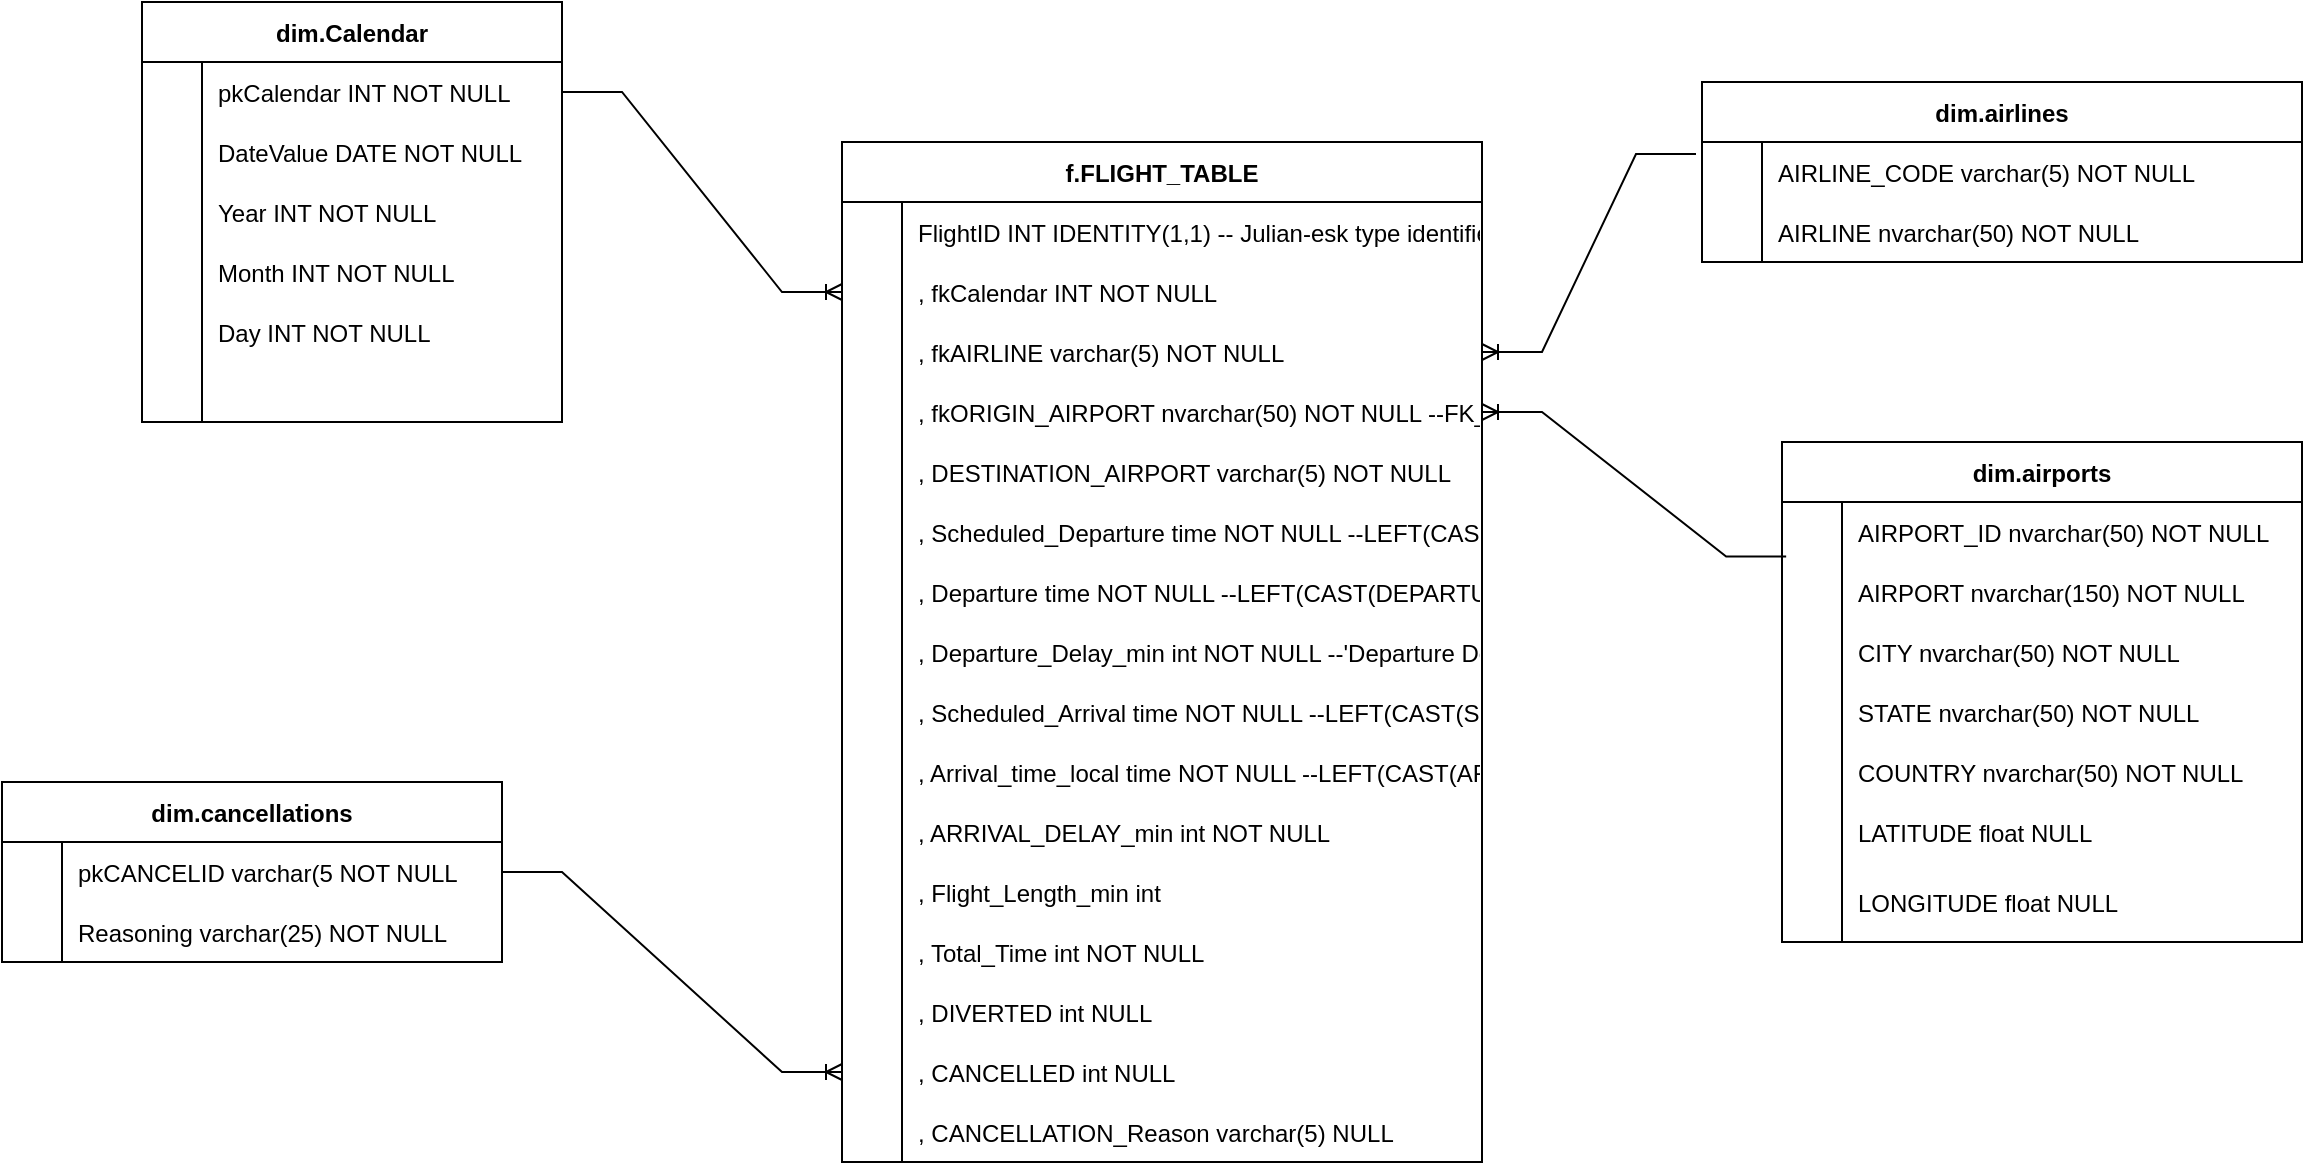<mxfile version="22.1.8" type="github">
  <diagram id="R2lEEEUBdFMjLlhIrx00" name="Page-1">
    <mxGraphModel dx="1172" dy="884" grid="1" gridSize="10" guides="1" tooltips="1" connect="1" arrows="1" fold="1" page="1" pageScale="1" pageWidth="850" pageHeight="1100" math="0" shadow="0" extFonts="Permanent Marker^https://fonts.googleapis.com/css?family=Permanent+Marker">
      <root>
        <mxCell id="0" />
        <mxCell id="1" parent="0" />
        <mxCell id="qi8b3_UF21uvbOLwdIqk-1" value="dim.airports" style="shape=table;startSize=30;container=1;collapsible=1;childLayout=tableLayout;fixedRows=1;rowLines=0;fontStyle=1;align=center;resizeLast=1;" parent="1" vertex="1">
          <mxGeometry x="1170" y="320" width="260" height="250" as="geometry" />
        </mxCell>
        <mxCell id="qi8b3_UF21uvbOLwdIqk-2" value="" style="shape=tableRow;horizontal=0;startSize=0;swimlaneHead=0;swimlaneBody=0;fillColor=none;collapsible=0;dropTarget=0;points=[[0,0.5],[1,0.5]];portConstraint=eastwest;strokeColor=inherit;top=0;left=0;right=0;bottom=0;" parent="qi8b3_UF21uvbOLwdIqk-1" vertex="1">
          <mxGeometry y="30" width="260" height="30" as="geometry" />
        </mxCell>
        <mxCell id="qi8b3_UF21uvbOLwdIqk-3" value="" style="shape=partialRectangle;overflow=hidden;connectable=0;fillColor=none;strokeColor=inherit;top=0;left=0;bottom=0;right=0;" parent="qi8b3_UF21uvbOLwdIqk-2" vertex="1">
          <mxGeometry width="30" height="30" as="geometry">
            <mxRectangle width="30" height="30" as="alternateBounds" />
          </mxGeometry>
        </mxCell>
        <mxCell id="qi8b3_UF21uvbOLwdIqk-4" value="AIRPORT_ID nvarchar(50) NOT NULL" style="shape=partialRectangle;overflow=hidden;connectable=0;fillColor=none;align=left;strokeColor=inherit;top=0;left=0;bottom=0;right=0;spacingLeft=6;" parent="qi8b3_UF21uvbOLwdIqk-2" vertex="1">
          <mxGeometry x="30" width="230" height="30" as="geometry">
            <mxRectangle width="230" height="30" as="alternateBounds" />
          </mxGeometry>
        </mxCell>
        <mxCell id="qi8b3_UF21uvbOLwdIqk-5" value="" style="shape=tableRow;horizontal=0;startSize=0;swimlaneHead=0;swimlaneBody=0;fillColor=none;collapsible=0;dropTarget=0;points=[[0,0.5],[1,0.5]];portConstraint=eastwest;strokeColor=inherit;top=0;left=0;right=0;bottom=0;" parent="qi8b3_UF21uvbOLwdIqk-1" vertex="1">
          <mxGeometry y="60" width="260" height="30" as="geometry" />
        </mxCell>
        <mxCell id="qi8b3_UF21uvbOLwdIqk-6" value="" style="shape=partialRectangle;overflow=hidden;connectable=0;fillColor=none;strokeColor=inherit;top=0;left=0;bottom=0;right=0;" parent="qi8b3_UF21uvbOLwdIqk-5" vertex="1">
          <mxGeometry width="30" height="30" as="geometry">
            <mxRectangle width="30" height="30" as="alternateBounds" />
          </mxGeometry>
        </mxCell>
        <mxCell id="qi8b3_UF21uvbOLwdIqk-7" value="AIRPORT nvarchar(150) NOT NULL" style="shape=partialRectangle;overflow=hidden;connectable=0;fillColor=none;align=left;strokeColor=inherit;top=0;left=0;bottom=0;right=0;spacingLeft=6;" parent="qi8b3_UF21uvbOLwdIqk-5" vertex="1">
          <mxGeometry x="30" width="230" height="30" as="geometry">
            <mxRectangle width="230" height="30" as="alternateBounds" />
          </mxGeometry>
        </mxCell>
        <mxCell id="qi8b3_UF21uvbOLwdIqk-8" value="" style="shape=tableRow;horizontal=0;startSize=0;swimlaneHead=0;swimlaneBody=0;fillColor=none;collapsible=0;dropTarget=0;points=[[0,0.5],[1,0.5]];portConstraint=eastwest;strokeColor=inherit;top=0;left=0;right=0;bottom=0;" parent="qi8b3_UF21uvbOLwdIqk-1" vertex="1">
          <mxGeometry y="90" width="260" height="30" as="geometry" />
        </mxCell>
        <mxCell id="qi8b3_UF21uvbOLwdIqk-9" value="" style="shape=partialRectangle;overflow=hidden;connectable=0;fillColor=none;strokeColor=inherit;top=0;left=0;bottom=0;right=0;" parent="qi8b3_UF21uvbOLwdIqk-8" vertex="1">
          <mxGeometry width="30" height="30" as="geometry">
            <mxRectangle width="30" height="30" as="alternateBounds" />
          </mxGeometry>
        </mxCell>
        <mxCell id="qi8b3_UF21uvbOLwdIqk-10" value="CITY nvarchar(50) NOT NULL" style="shape=partialRectangle;overflow=hidden;connectable=0;fillColor=none;align=left;strokeColor=inherit;top=0;left=0;bottom=0;right=0;spacingLeft=6;" parent="qi8b3_UF21uvbOLwdIqk-8" vertex="1">
          <mxGeometry x="30" width="230" height="30" as="geometry">
            <mxRectangle width="230" height="30" as="alternateBounds" />
          </mxGeometry>
        </mxCell>
        <mxCell id="qi8b3_UF21uvbOLwdIqk-11" value="" style="shape=tableRow;horizontal=0;startSize=0;swimlaneHead=0;swimlaneBody=0;fillColor=none;collapsible=0;dropTarget=0;points=[[0,0.5],[1,0.5]];portConstraint=eastwest;strokeColor=inherit;top=0;left=0;right=0;bottom=0;" parent="qi8b3_UF21uvbOLwdIqk-1" vertex="1">
          <mxGeometry y="120" width="260" height="30" as="geometry" />
        </mxCell>
        <mxCell id="qi8b3_UF21uvbOLwdIqk-12" value="" style="shape=partialRectangle;overflow=hidden;connectable=0;fillColor=none;strokeColor=inherit;top=0;left=0;bottom=0;right=0;" parent="qi8b3_UF21uvbOLwdIqk-11" vertex="1">
          <mxGeometry width="30" height="30" as="geometry">
            <mxRectangle width="30" height="30" as="alternateBounds" />
          </mxGeometry>
        </mxCell>
        <mxCell id="qi8b3_UF21uvbOLwdIqk-13" value="STATE nvarchar(50) NOT NULL" style="shape=partialRectangle;overflow=hidden;connectable=0;fillColor=none;align=left;strokeColor=inherit;top=0;left=0;bottom=0;right=0;spacingLeft=6;" parent="qi8b3_UF21uvbOLwdIqk-11" vertex="1">
          <mxGeometry x="30" width="230" height="30" as="geometry">
            <mxRectangle width="230" height="30" as="alternateBounds" />
          </mxGeometry>
        </mxCell>
        <mxCell id="qi8b3_UF21uvbOLwdIqk-14" value="" style="shape=tableRow;horizontal=0;startSize=0;swimlaneHead=0;swimlaneBody=0;fillColor=none;collapsible=0;dropTarget=0;points=[[0,0.5],[1,0.5]];portConstraint=eastwest;strokeColor=inherit;top=0;left=0;right=0;bottom=0;" parent="qi8b3_UF21uvbOLwdIqk-1" vertex="1">
          <mxGeometry y="150" width="260" height="30" as="geometry" />
        </mxCell>
        <mxCell id="qi8b3_UF21uvbOLwdIqk-15" value="" style="shape=partialRectangle;overflow=hidden;connectable=0;fillColor=none;strokeColor=inherit;top=0;left=0;bottom=0;right=0;" parent="qi8b3_UF21uvbOLwdIqk-14" vertex="1">
          <mxGeometry width="30" height="30" as="geometry">
            <mxRectangle width="30" height="30" as="alternateBounds" />
          </mxGeometry>
        </mxCell>
        <mxCell id="qi8b3_UF21uvbOLwdIqk-16" value="COUNTRY nvarchar(50) NOT NULL" style="shape=partialRectangle;overflow=hidden;connectable=0;fillColor=none;align=left;strokeColor=inherit;top=0;left=0;bottom=0;right=0;spacingLeft=6;" parent="qi8b3_UF21uvbOLwdIqk-14" vertex="1">
          <mxGeometry x="30" width="230" height="30" as="geometry">
            <mxRectangle width="230" height="30" as="alternateBounds" />
          </mxGeometry>
        </mxCell>
        <mxCell id="qi8b3_UF21uvbOLwdIqk-17" value="" style="shape=tableRow;horizontal=0;startSize=0;swimlaneHead=0;swimlaneBody=0;fillColor=none;collapsible=0;dropTarget=0;points=[[0,0.5],[1,0.5]];portConstraint=eastwest;strokeColor=inherit;top=0;left=0;right=0;bottom=0;" parent="qi8b3_UF21uvbOLwdIqk-1" vertex="1">
          <mxGeometry y="180" width="260" height="30" as="geometry" />
        </mxCell>
        <mxCell id="qi8b3_UF21uvbOLwdIqk-18" value="" style="shape=partialRectangle;overflow=hidden;connectable=0;fillColor=none;strokeColor=inherit;top=0;left=0;bottom=0;right=0;" parent="qi8b3_UF21uvbOLwdIqk-17" vertex="1">
          <mxGeometry width="30" height="30" as="geometry">
            <mxRectangle width="30" height="30" as="alternateBounds" />
          </mxGeometry>
        </mxCell>
        <mxCell id="qi8b3_UF21uvbOLwdIqk-19" value="LATITUDE float NULL" style="shape=partialRectangle;overflow=hidden;connectable=0;fillColor=none;align=left;strokeColor=inherit;top=0;left=0;bottom=0;right=0;spacingLeft=6;" parent="qi8b3_UF21uvbOLwdIqk-17" vertex="1">
          <mxGeometry x="30" width="230" height="30" as="geometry">
            <mxRectangle width="230" height="30" as="alternateBounds" />
          </mxGeometry>
        </mxCell>
        <mxCell id="qi8b3_UF21uvbOLwdIqk-20" value="" style="shape=tableRow;horizontal=0;startSize=0;swimlaneHead=0;swimlaneBody=0;fillColor=none;collapsible=0;dropTarget=0;points=[[0,0.5],[1,0.5]];portConstraint=eastwest;strokeColor=inherit;top=0;left=0;right=0;bottom=0;" parent="qi8b3_UF21uvbOLwdIqk-1" vertex="1">
          <mxGeometry y="210" width="260" height="40" as="geometry" />
        </mxCell>
        <mxCell id="qi8b3_UF21uvbOLwdIqk-21" value="" style="shape=partialRectangle;overflow=hidden;connectable=0;fillColor=none;strokeColor=inherit;top=0;left=0;bottom=0;right=0;" parent="qi8b3_UF21uvbOLwdIqk-20" vertex="1">
          <mxGeometry width="30" height="40" as="geometry">
            <mxRectangle width="30" height="40" as="alternateBounds" />
          </mxGeometry>
        </mxCell>
        <mxCell id="qi8b3_UF21uvbOLwdIqk-22" value="LONGITUDE float NULL" style="shape=partialRectangle;overflow=hidden;connectable=0;fillColor=none;align=left;strokeColor=inherit;top=0;left=0;bottom=0;right=0;spacingLeft=6;" parent="qi8b3_UF21uvbOLwdIqk-20" vertex="1">
          <mxGeometry x="30" width="230" height="40" as="geometry">
            <mxRectangle width="230" height="40" as="alternateBounds" />
          </mxGeometry>
        </mxCell>
        <mxCell id="qi8b3_UF21uvbOLwdIqk-23" value="dim.airlines" style="shape=table;startSize=30;container=1;collapsible=1;childLayout=tableLayout;fixedRows=1;rowLines=0;fontStyle=1;align=center;resizeLast=1;" parent="1" vertex="1">
          <mxGeometry x="1130" y="140" width="300" height="90" as="geometry">
            <mxRectangle x="340" y="50" width="110" height="30" as="alternateBounds" />
          </mxGeometry>
        </mxCell>
        <mxCell id="qi8b3_UF21uvbOLwdIqk-24" value="" style="shape=tableRow;horizontal=0;startSize=0;swimlaneHead=0;swimlaneBody=0;fillColor=none;collapsible=0;dropTarget=0;points=[[0,0.5],[1,0.5]];portConstraint=eastwest;strokeColor=inherit;top=0;left=0;right=0;bottom=0;" parent="qi8b3_UF21uvbOLwdIqk-23" vertex="1">
          <mxGeometry y="30" width="300" height="30" as="geometry" />
        </mxCell>
        <mxCell id="qi8b3_UF21uvbOLwdIqk-25" value="" style="shape=partialRectangle;overflow=hidden;connectable=0;fillColor=none;strokeColor=inherit;top=0;left=0;bottom=0;right=0;" parent="qi8b3_UF21uvbOLwdIqk-24" vertex="1">
          <mxGeometry width="30" height="30" as="geometry">
            <mxRectangle width="30" height="30" as="alternateBounds" />
          </mxGeometry>
        </mxCell>
        <mxCell id="qi8b3_UF21uvbOLwdIqk-26" value="AIRLINE_CODE varchar(5) NOT NULL" style="shape=partialRectangle;overflow=hidden;connectable=0;fillColor=none;align=left;strokeColor=inherit;top=0;left=0;bottom=0;right=0;spacingLeft=6;" parent="qi8b3_UF21uvbOLwdIqk-24" vertex="1">
          <mxGeometry x="30" width="270" height="30" as="geometry">
            <mxRectangle width="270" height="30" as="alternateBounds" />
          </mxGeometry>
        </mxCell>
        <mxCell id="qi8b3_UF21uvbOLwdIqk-27" value="" style="shape=tableRow;horizontal=0;startSize=0;swimlaneHead=0;swimlaneBody=0;fillColor=none;collapsible=0;dropTarget=0;points=[[0,0.5],[1,0.5]];portConstraint=eastwest;strokeColor=inherit;top=0;left=0;right=0;bottom=0;" parent="qi8b3_UF21uvbOLwdIqk-23" vertex="1">
          <mxGeometry y="60" width="300" height="30" as="geometry" />
        </mxCell>
        <mxCell id="qi8b3_UF21uvbOLwdIqk-28" value="" style="shape=partialRectangle;overflow=hidden;connectable=0;fillColor=none;strokeColor=inherit;top=0;left=0;bottom=0;right=0;" parent="qi8b3_UF21uvbOLwdIqk-27" vertex="1">
          <mxGeometry width="30" height="30" as="geometry">
            <mxRectangle width="30" height="30" as="alternateBounds" />
          </mxGeometry>
        </mxCell>
        <mxCell id="qi8b3_UF21uvbOLwdIqk-29" value="AIRLINE nvarchar(50) NOT NULL" style="shape=partialRectangle;overflow=hidden;connectable=0;fillColor=none;align=left;strokeColor=inherit;top=0;left=0;bottom=0;right=0;spacingLeft=6;" parent="qi8b3_UF21uvbOLwdIqk-27" vertex="1">
          <mxGeometry x="30" width="270" height="30" as="geometry">
            <mxRectangle width="270" height="30" as="alternateBounds" />
          </mxGeometry>
        </mxCell>
        <mxCell id="qi8b3_UF21uvbOLwdIqk-55" value="dim.Calendar" style="shape=table;startSize=30;container=1;collapsible=1;childLayout=tableLayout;fixedRows=1;rowLines=0;fontStyle=1;align=center;resizeLast=1;" parent="1" vertex="1">
          <mxGeometry x="350" y="100" width="210" height="210" as="geometry" />
        </mxCell>
        <mxCell id="qi8b3_UF21uvbOLwdIqk-56" value="" style="shape=tableRow;horizontal=0;startSize=0;swimlaneHead=0;swimlaneBody=0;fillColor=none;collapsible=0;dropTarget=0;points=[[0,0.5],[1,0.5]];portConstraint=eastwest;strokeColor=inherit;top=0;left=0;right=0;bottom=0;" parent="qi8b3_UF21uvbOLwdIqk-55" vertex="1">
          <mxGeometry y="30" width="210" height="30" as="geometry" />
        </mxCell>
        <mxCell id="qi8b3_UF21uvbOLwdIqk-57" value="" style="shape=partialRectangle;overflow=hidden;connectable=0;fillColor=none;strokeColor=inherit;top=0;left=0;bottom=0;right=0;" parent="qi8b3_UF21uvbOLwdIqk-56" vertex="1">
          <mxGeometry width="30" height="30" as="geometry">
            <mxRectangle width="30" height="30" as="alternateBounds" />
          </mxGeometry>
        </mxCell>
        <mxCell id="qi8b3_UF21uvbOLwdIqk-58" value="pkCalendar INT NOT NULL" style="shape=partialRectangle;overflow=hidden;connectable=0;fillColor=none;align=left;strokeColor=inherit;top=0;left=0;bottom=0;right=0;spacingLeft=6;" parent="qi8b3_UF21uvbOLwdIqk-56" vertex="1">
          <mxGeometry x="30" width="180" height="30" as="geometry">
            <mxRectangle width="180" height="30" as="alternateBounds" />
          </mxGeometry>
        </mxCell>
        <mxCell id="qi8b3_UF21uvbOLwdIqk-59" value="" style="shape=tableRow;horizontal=0;startSize=0;swimlaneHead=0;swimlaneBody=0;fillColor=none;collapsible=0;dropTarget=0;points=[[0,0.5],[1,0.5]];portConstraint=eastwest;strokeColor=inherit;top=0;left=0;right=0;bottom=0;" parent="qi8b3_UF21uvbOLwdIqk-55" vertex="1">
          <mxGeometry y="60" width="210" height="30" as="geometry" />
        </mxCell>
        <mxCell id="qi8b3_UF21uvbOLwdIqk-60" value="" style="shape=partialRectangle;overflow=hidden;connectable=0;fillColor=none;strokeColor=inherit;top=0;left=0;bottom=0;right=0;" parent="qi8b3_UF21uvbOLwdIqk-59" vertex="1">
          <mxGeometry width="30" height="30" as="geometry">
            <mxRectangle width="30" height="30" as="alternateBounds" />
          </mxGeometry>
        </mxCell>
        <mxCell id="qi8b3_UF21uvbOLwdIqk-61" value="DateValue DATE NOT NULL" style="shape=partialRectangle;overflow=hidden;connectable=0;fillColor=none;align=left;strokeColor=inherit;top=0;left=0;bottom=0;right=0;spacingLeft=6;" parent="qi8b3_UF21uvbOLwdIqk-59" vertex="1">
          <mxGeometry x="30" width="180" height="30" as="geometry">
            <mxRectangle width="180" height="30" as="alternateBounds" />
          </mxGeometry>
        </mxCell>
        <mxCell id="qi8b3_UF21uvbOLwdIqk-62" value="" style="shape=tableRow;horizontal=0;startSize=0;swimlaneHead=0;swimlaneBody=0;fillColor=none;collapsible=0;dropTarget=0;points=[[0,0.5],[1,0.5]];portConstraint=eastwest;strokeColor=inherit;top=0;left=0;right=0;bottom=0;" parent="qi8b3_UF21uvbOLwdIqk-55" vertex="1">
          <mxGeometry y="90" width="210" height="30" as="geometry" />
        </mxCell>
        <mxCell id="qi8b3_UF21uvbOLwdIqk-63" value="" style="shape=partialRectangle;overflow=hidden;connectable=0;fillColor=none;strokeColor=inherit;top=0;left=0;bottom=0;right=0;" parent="qi8b3_UF21uvbOLwdIqk-62" vertex="1">
          <mxGeometry width="30" height="30" as="geometry">
            <mxRectangle width="30" height="30" as="alternateBounds" />
          </mxGeometry>
        </mxCell>
        <mxCell id="qi8b3_UF21uvbOLwdIqk-64" value="Year INT NOT NULL" style="shape=partialRectangle;overflow=hidden;connectable=0;fillColor=none;align=left;strokeColor=inherit;top=0;left=0;bottom=0;right=0;spacingLeft=6;" parent="qi8b3_UF21uvbOLwdIqk-62" vertex="1">
          <mxGeometry x="30" width="180" height="30" as="geometry">
            <mxRectangle width="180" height="30" as="alternateBounds" />
          </mxGeometry>
        </mxCell>
        <mxCell id="qi8b3_UF21uvbOLwdIqk-65" value="" style="shape=tableRow;horizontal=0;startSize=0;swimlaneHead=0;swimlaneBody=0;fillColor=none;collapsible=0;dropTarget=0;points=[[0,0.5],[1,0.5]];portConstraint=eastwest;strokeColor=inherit;top=0;left=0;right=0;bottom=0;" parent="qi8b3_UF21uvbOLwdIqk-55" vertex="1">
          <mxGeometry y="120" width="210" height="30" as="geometry" />
        </mxCell>
        <mxCell id="qi8b3_UF21uvbOLwdIqk-66" value="" style="shape=partialRectangle;overflow=hidden;connectable=0;fillColor=none;strokeColor=inherit;top=0;left=0;bottom=0;right=0;" parent="qi8b3_UF21uvbOLwdIqk-65" vertex="1">
          <mxGeometry width="30" height="30" as="geometry">
            <mxRectangle width="30" height="30" as="alternateBounds" />
          </mxGeometry>
        </mxCell>
        <mxCell id="qi8b3_UF21uvbOLwdIqk-67" value="Month INT NOT NULL" style="shape=partialRectangle;overflow=hidden;connectable=0;fillColor=none;align=left;strokeColor=inherit;top=0;left=0;bottom=0;right=0;spacingLeft=6;" parent="qi8b3_UF21uvbOLwdIqk-65" vertex="1">
          <mxGeometry x="30" width="180" height="30" as="geometry">
            <mxRectangle width="180" height="30" as="alternateBounds" />
          </mxGeometry>
        </mxCell>
        <mxCell id="qi8b3_UF21uvbOLwdIqk-68" value="" style="shape=tableRow;horizontal=0;startSize=0;swimlaneHead=0;swimlaneBody=0;fillColor=none;collapsible=0;dropTarget=0;points=[[0,0.5],[1,0.5]];portConstraint=eastwest;strokeColor=inherit;top=0;left=0;right=0;bottom=0;" parent="qi8b3_UF21uvbOLwdIqk-55" vertex="1">
          <mxGeometry y="150" width="210" height="30" as="geometry" />
        </mxCell>
        <mxCell id="qi8b3_UF21uvbOLwdIqk-69" value="" style="shape=partialRectangle;overflow=hidden;connectable=0;fillColor=none;strokeColor=inherit;top=0;left=0;bottom=0;right=0;" parent="qi8b3_UF21uvbOLwdIqk-68" vertex="1">
          <mxGeometry width="30" height="30" as="geometry">
            <mxRectangle width="30" height="30" as="alternateBounds" />
          </mxGeometry>
        </mxCell>
        <mxCell id="qi8b3_UF21uvbOLwdIqk-70" value="Day INT NOT NULL" style="shape=partialRectangle;overflow=hidden;connectable=0;fillColor=none;align=left;strokeColor=inherit;top=0;left=0;bottom=0;right=0;spacingLeft=6;" parent="qi8b3_UF21uvbOLwdIqk-68" vertex="1">
          <mxGeometry x="30" width="180" height="30" as="geometry">
            <mxRectangle width="180" height="30" as="alternateBounds" />
          </mxGeometry>
        </mxCell>
        <mxCell id="qi8b3_UF21uvbOLwdIqk-71" value="" style="shape=tableRow;horizontal=0;startSize=0;swimlaneHead=0;swimlaneBody=0;fillColor=none;collapsible=0;dropTarget=0;points=[[0,0.5],[1,0.5]];portConstraint=eastwest;strokeColor=inherit;top=0;left=0;right=0;bottom=0;" parent="qi8b3_UF21uvbOLwdIqk-55" vertex="1">
          <mxGeometry y="180" width="210" height="30" as="geometry" />
        </mxCell>
        <mxCell id="qi8b3_UF21uvbOLwdIqk-72" value="" style="shape=partialRectangle;overflow=hidden;connectable=0;fillColor=none;strokeColor=inherit;top=0;left=0;bottom=0;right=0;" parent="qi8b3_UF21uvbOLwdIqk-71" vertex="1">
          <mxGeometry width="30" height="30" as="geometry">
            <mxRectangle width="30" height="30" as="alternateBounds" />
          </mxGeometry>
        </mxCell>
        <mxCell id="qi8b3_UF21uvbOLwdIqk-73" value="" style="shape=partialRectangle;overflow=hidden;connectable=0;fillColor=none;align=left;strokeColor=inherit;top=0;left=0;bottom=0;right=0;spacingLeft=6;" parent="qi8b3_UF21uvbOLwdIqk-71" vertex="1">
          <mxGeometry x="30" width="180" height="30" as="geometry">
            <mxRectangle width="180" height="30" as="alternateBounds" />
          </mxGeometry>
        </mxCell>
        <mxCell id="qi8b3_UF21uvbOLwdIqk-74" value="f.FLIGHT_TABLE" style="shape=table;startSize=30;container=1;collapsible=1;childLayout=tableLayout;fixedRows=1;rowLines=0;fontStyle=1;align=center;resizeLast=1;" parent="1" vertex="1">
          <mxGeometry x="700" y="170" width="320" height="510" as="geometry" />
        </mxCell>
        <mxCell id="qi8b3_UF21uvbOLwdIqk-75" value="" style="shape=tableRow;horizontal=0;startSize=0;swimlaneHead=0;swimlaneBody=0;fillColor=none;collapsible=0;dropTarget=0;points=[[0,0.5],[1,0.5]];portConstraint=eastwest;strokeColor=inherit;top=0;left=0;right=0;bottom=0;" parent="qi8b3_UF21uvbOLwdIqk-74" vertex="1">
          <mxGeometry y="30" width="320" height="30" as="geometry" />
        </mxCell>
        <mxCell id="qi8b3_UF21uvbOLwdIqk-76" value="" style="shape=partialRectangle;overflow=hidden;connectable=0;fillColor=none;strokeColor=inherit;top=0;left=0;bottom=0;right=0;" parent="qi8b3_UF21uvbOLwdIqk-75" vertex="1">
          <mxGeometry width="30" height="30" as="geometry">
            <mxRectangle width="30" height="30" as="alternateBounds" />
          </mxGeometry>
        </mxCell>
        <mxCell id="qi8b3_UF21uvbOLwdIqk-77" value="FlightID INT IDENTITY(1,1) -- Julian-esk type identifier" style="shape=partialRectangle;overflow=hidden;connectable=0;fillColor=none;align=left;strokeColor=inherit;top=0;left=0;bottom=0;right=0;spacingLeft=6;" parent="qi8b3_UF21uvbOLwdIqk-75" vertex="1">
          <mxGeometry x="30" width="290" height="30" as="geometry">
            <mxRectangle width="290" height="30" as="alternateBounds" />
          </mxGeometry>
        </mxCell>
        <mxCell id="qi8b3_UF21uvbOLwdIqk-78" value="" style="shape=tableRow;horizontal=0;startSize=0;swimlaneHead=0;swimlaneBody=0;fillColor=none;collapsible=0;dropTarget=0;points=[[0,0.5],[1,0.5]];portConstraint=eastwest;strokeColor=inherit;top=0;left=0;right=0;bottom=0;" parent="qi8b3_UF21uvbOLwdIqk-74" vertex="1">
          <mxGeometry y="60" width="320" height="30" as="geometry" />
        </mxCell>
        <mxCell id="qi8b3_UF21uvbOLwdIqk-79" value="" style="shape=partialRectangle;overflow=hidden;connectable=0;fillColor=none;strokeColor=inherit;top=0;left=0;bottom=0;right=0;" parent="qi8b3_UF21uvbOLwdIqk-78" vertex="1">
          <mxGeometry width="30" height="30" as="geometry">
            <mxRectangle width="30" height="30" as="alternateBounds" />
          </mxGeometry>
        </mxCell>
        <mxCell id="qi8b3_UF21uvbOLwdIqk-80" value=", fkCalendar INT NOT NULL" style="shape=partialRectangle;overflow=hidden;connectable=0;fillColor=none;align=left;strokeColor=inherit;top=0;left=0;bottom=0;right=0;spacingLeft=6;" parent="qi8b3_UF21uvbOLwdIqk-78" vertex="1">
          <mxGeometry x="30" width="290" height="30" as="geometry">
            <mxRectangle width="290" height="30" as="alternateBounds" />
          </mxGeometry>
        </mxCell>
        <mxCell id="qi8b3_UF21uvbOLwdIqk-81" value="" style="shape=tableRow;horizontal=0;startSize=0;swimlaneHead=0;swimlaneBody=0;fillColor=none;collapsible=0;dropTarget=0;points=[[0,0.5],[1,0.5]];portConstraint=eastwest;strokeColor=inherit;top=0;left=0;right=0;bottom=0;" parent="qi8b3_UF21uvbOLwdIqk-74" vertex="1">
          <mxGeometry y="90" width="320" height="30" as="geometry" />
        </mxCell>
        <mxCell id="qi8b3_UF21uvbOLwdIqk-82" value="" style="shape=partialRectangle;overflow=hidden;connectable=0;fillColor=none;strokeColor=inherit;top=0;left=0;bottom=0;right=0;" parent="qi8b3_UF21uvbOLwdIqk-81" vertex="1">
          <mxGeometry width="30" height="30" as="geometry">
            <mxRectangle width="30" height="30" as="alternateBounds" />
          </mxGeometry>
        </mxCell>
        <mxCell id="qi8b3_UF21uvbOLwdIqk-83" value=", fkAIRLINE varchar(5) NOT NULL" style="shape=partialRectangle;overflow=hidden;connectable=0;fillColor=none;align=left;strokeColor=inherit;top=0;left=0;bottom=0;right=0;spacingLeft=6;" parent="qi8b3_UF21uvbOLwdIqk-81" vertex="1">
          <mxGeometry x="30" width="290" height="30" as="geometry">
            <mxRectangle width="290" height="30" as="alternateBounds" />
          </mxGeometry>
        </mxCell>
        <mxCell id="qi8b3_UF21uvbOLwdIqk-84" value="" style="shape=tableRow;horizontal=0;startSize=0;swimlaneHead=0;swimlaneBody=0;fillColor=none;collapsible=0;dropTarget=0;points=[[0,0.5],[1,0.5]];portConstraint=eastwest;strokeColor=inherit;top=0;left=0;right=0;bottom=0;" parent="qi8b3_UF21uvbOLwdIqk-74" vertex="1">
          <mxGeometry y="120" width="320" height="30" as="geometry" />
        </mxCell>
        <mxCell id="qi8b3_UF21uvbOLwdIqk-85" value="" style="shape=partialRectangle;overflow=hidden;connectable=0;fillColor=none;strokeColor=inherit;top=0;left=0;bottom=0;right=0;" parent="qi8b3_UF21uvbOLwdIqk-84" vertex="1">
          <mxGeometry width="30" height="30" as="geometry">
            <mxRectangle width="30" height="30" as="alternateBounds" />
          </mxGeometry>
        </mxCell>
        <mxCell id="qi8b3_UF21uvbOLwdIqk-86" value=", fkORIGIN_AIRPORT nvarchar(50) NOT NULL --FK_AirportCode?" style="shape=partialRectangle;overflow=hidden;connectable=0;fillColor=none;align=left;strokeColor=inherit;top=0;left=0;bottom=0;right=0;spacingLeft=6;" parent="qi8b3_UF21uvbOLwdIqk-84" vertex="1">
          <mxGeometry x="30" width="290" height="30" as="geometry">
            <mxRectangle width="290" height="30" as="alternateBounds" />
          </mxGeometry>
        </mxCell>
        <mxCell id="qi8b3_UF21uvbOLwdIqk-87" value="" style="shape=tableRow;horizontal=0;startSize=0;swimlaneHead=0;swimlaneBody=0;fillColor=none;collapsible=0;dropTarget=0;points=[[0,0.5],[1,0.5]];portConstraint=eastwest;strokeColor=inherit;top=0;left=0;right=0;bottom=0;" parent="qi8b3_UF21uvbOLwdIqk-74" vertex="1">
          <mxGeometry y="150" width="320" height="30" as="geometry" />
        </mxCell>
        <mxCell id="qi8b3_UF21uvbOLwdIqk-88" value="" style="shape=partialRectangle;overflow=hidden;connectable=0;fillColor=none;strokeColor=inherit;top=0;left=0;bottom=0;right=0;" parent="qi8b3_UF21uvbOLwdIqk-87" vertex="1">
          <mxGeometry width="30" height="30" as="geometry">
            <mxRectangle width="30" height="30" as="alternateBounds" />
          </mxGeometry>
        </mxCell>
        <mxCell id="qi8b3_UF21uvbOLwdIqk-89" value=", DESTINATION_AIRPORT varchar(5) NOT NULL" style="shape=partialRectangle;overflow=hidden;connectable=0;fillColor=none;align=left;strokeColor=inherit;top=0;left=0;bottom=0;right=0;spacingLeft=6;" parent="qi8b3_UF21uvbOLwdIqk-87" vertex="1">
          <mxGeometry x="30" width="290" height="30" as="geometry">
            <mxRectangle width="290" height="30" as="alternateBounds" />
          </mxGeometry>
        </mxCell>
        <mxCell id="qi8b3_UF21uvbOLwdIqk-90" value="" style="shape=tableRow;horizontal=0;startSize=0;swimlaneHead=0;swimlaneBody=0;fillColor=none;collapsible=0;dropTarget=0;points=[[0,0.5],[1,0.5]];portConstraint=eastwest;strokeColor=inherit;top=0;left=0;right=0;bottom=0;" parent="qi8b3_UF21uvbOLwdIqk-74" vertex="1">
          <mxGeometry y="180" width="320" height="30" as="geometry" />
        </mxCell>
        <mxCell id="qi8b3_UF21uvbOLwdIqk-91" value="" style="shape=partialRectangle;overflow=hidden;connectable=0;fillColor=none;strokeColor=inherit;top=0;left=0;bottom=0;right=0;" parent="qi8b3_UF21uvbOLwdIqk-90" vertex="1">
          <mxGeometry width="30" height="30" as="geometry">
            <mxRectangle width="30" height="30" as="alternateBounds" />
          </mxGeometry>
        </mxCell>
        <mxCell id="qi8b3_UF21uvbOLwdIqk-92" value=", Scheduled_Departure time NOT NULL  --LEFT(CAST(SCHEDULED_DEPART as time), 5) &#39;Scheduled Departure&#39;" style="shape=partialRectangle;overflow=hidden;connectable=0;fillColor=none;align=left;strokeColor=inherit;top=0;left=0;bottom=0;right=0;spacingLeft=6;" parent="qi8b3_UF21uvbOLwdIqk-90" vertex="1">
          <mxGeometry x="30" width="290" height="30" as="geometry">
            <mxRectangle width="290" height="30" as="alternateBounds" />
          </mxGeometry>
        </mxCell>
        <mxCell id="qi8b3_UF21uvbOLwdIqk-93" value="" style="shape=tableRow;horizontal=0;startSize=0;swimlaneHead=0;swimlaneBody=0;fillColor=none;collapsible=0;dropTarget=0;points=[[0,0.5],[1,0.5]];portConstraint=eastwest;strokeColor=inherit;top=0;left=0;right=0;bottom=0;" parent="qi8b3_UF21uvbOLwdIqk-74" vertex="1">
          <mxGeometry y="210" width="320" height="30" as="geometry" />
        </mxCell>
        <mxCell id="qi8b3_UF21uvbOLwdIqk-94" value="" style="shape=partialRectangle;overflow=hidden;connectable=0;fillColor=none;strokeColor=inherit;top=0;left=0;bottom=0;right=0;" parent="qi8b3_UF21uvbOLwdIqk-93" vertex="1">
          <mxGeometry width="30" height="30" as="geometry">
            <mxRectangle width="30" height="30" as="alternateBounds" />
          </mxGeometry>
        </mxCell>
        <mxCell id="qi8b3_UF21uvbOLwdIqk-95" value=", Departure time NOT NULL  --LEFT(CAST(DEPARTURE as time), 5) &#39;Departure&#39;" style="shape=partialRectangle;overflow=hidden;connectable=0;fillColor=none;align=left;strokeColor=inherit;top=0;left=0;bottom=0;right=0;spacingLeft=6;" parent="qi8b3_UF21uvbOLwdIqk-93" vertex="1">
          <mxGeometry x="30" width="290" height="30" as="geometry">
            <mxRectangle width="290" height="30" as="alternateBounds" />
          </mxGeometry>
        </mxCell>
        <mxCell id="qi8b3_UF21uvbOLwdIqk-96" value="" style="shape=tableRow;horizontal=0;startSize=0;swimlaneHead=0;swimlaneBody=0;fillColor=none;collapsible=0;dropTarget=0;points=[[0,0.5],[1,0.5]];portConstraint=eastwest;strokeColor=inherit;top=0;left=0;right=0;bottom=0;" parent="qi8b3_UF21uvbOLwdIqk-74" vertex="1">
          <mxGeometry y="240" width="320" height="30" as="geometry" />
        </mxCell>
        <mxCell id="qi8b3_UF21uvbOLwdIqk-97" value="" style="shape=partialRectangle;overflow=hidden;connectable=0;fillColor=none;strokeColor=inherit;top=0;left=0;bottom=0;right=0;" parent="qi8b3_UF21uvbOLwdIqk-96" vertex="1">
          <mxGeometry width="30" height="30" as="geometry">
            <mxRectangle width="30" height="30" as="alternateBounds" />
          </mxGeometry>
        </mxCell>
        <mxCell id="qi8b3_UF21uvbOLwdIqk-98" value=", Departure_Delay_min int NOT NULL --&#39;Departure Delay (mins)&#39;" style="shape=partialRectangle;overflow=hidden;connectable=0;fillColor=none;align=left;strokeColor=inherit;top=0;left=0;bottom=0;right=0;spacingLeft=6;" parent="qi8b3_UF21uvbOLwdIqk-96" vertex="1">
          <mxGeometry x="30" width="290" height="30" as="geometry">
            <mxRectangle width="290" height="30" as="alternateBounds" />
          </mxGeometry>
        </mxCell>
        <mxCell id="qi8b3_UF21uvbOLwdIqk-99" value="" style="shape=tableRow;horizontal=0;startSize=0;swimlaneHead=0;swimlaneBody=0;fillColor=none;collapsible=0;dropTarget=0;points=[[0,0.5],[1,0.5]];portConstraint=eastwest;strokeColor=inherit;top=0;left=0;right=0;bottom=0;" parent="qi8b3_UF21uvbOLwdIqk-74" vertex="1">
          <mxGeometry y="270" width="320" height="30" as="geometry" />
        </mxCell>
        <mxCell id="qi8b3_UF21uvbOLwdIqk-100" value="" style="shape=partialRectangle;overflow=hidden;connectable=0;fillColor=none;strokeColor=inherit;top=0;left=0;bottom=0;right=0;" parent="qi8b3_UF21uvbOLwdIqk-99" vertex="1">
          <mxGeometry width="30" height="30" as="geometry">
            <mxRectangle width="30" height="30" as="alternateBounds" />
          </mxGeometry>
        </mxCell>
        <mxCell id="qi8b3_UF21uvbOLwdIqk-101" value=", Scheduled_Arrival time NOT NULL --LEFT(CAST(SCHEDULED_ARRIVAL as time), 5) &#39;Scheduled Arrival&#39;" style="shape=partialRectangle;overflow=hidden;connectable=0;fillColor=none;align=left;strokeColor=inherit;top=0;left=0;bottom=0;right=0;spacingLeft=6;" parent="qi8b3_UF21uvbOLwdIqk-99" vertex="1">
          <mxGeometry x="30" width="290" height="30" as="geometry">
            <mxRectangle width="290" height="30" as="alternateBounds" />
          </mxGeometry>
        </mxCell>
        <mxCell id="qi8b3_UF21uvbOLwdIqk-102" value="" style="shape=tableRow;horizontal=0;startSize=0;swimlaneHead=0;swimlaneBody=0;fillColor=none;collapsible=0;dropTarget=0;points=[[0,0.5],[1,0.5]];portConstraint=eastwest;strokeColor=inherit;top=0;left=0;right=0;bottom=0;" parent="qi8b3_UF21uvbOLwdIqk-74" vertex="1">
          <mxGeometry y="300" width="320" height="30" as="geometry" />
        </mxCell>
        <mxCell id="qi8b3_UF21uvbOLwdIqk-103" value="" style="shape=partialRectangle;overflow=hidden;connectable=0;fillColor=none;strokeColor=inherit;top=0;left=0;bottom=0;right=0;" parent="qi8b3_UF21uvbOLwdIqk-102" vertex="1">
          <mxGeometry width="30" height="30" as="geometry">
            <mxRectangle width="30" height="30" as="alternateBounds" />
          </mxGeometry>
        </mxCell>
        <mxCell id="qi8b3_UF21uvbOLwdIqk-104" value=", Arrival_time_local time NOT NULL --LEFT(CAST(ARRIVAL_TIME as time), 5) &#39;Local Arrival&#39;" style="shape=partialRectangle;overflow=hidden;connectable=0;fillColor=none;align=left;strokeColor=inherit;top=0;left=0;bottom=0;right=0;spacingLeft=6;" parent="qi8b3_UF21uvbOLwdIqk-102" vertex="1">
          <mxGeometry x="30" width="290" height="30" as="geometry">
            <mxRectangle width="290" height="30" as="alternateBounds" />
          </mxGeometry>
        </mxCell>
        <mxCell id="qi8b3_UF21uvbOLwdIqk-105" value="" style="shape=tableRow;horizontal=0;startSize=0;swimlaneHead=0;swimlaneBody=0;fillColor=none;collapsible=0;dropTarget=0;points=[[0,0.5],[1,0.5]];portConstraint=eastwest;strokeColor=inherit;top=0;left=0;right=0;bottom=0;" parent="qi8b3_UF21uvbOLwdIqk-74" vertex="1">
          <mxGeometry y="330" width="320" height="30" as="geometry" />
        </mxCell>
        <mxCell id="qi8b3_UF21uvbOLwdIqk-106" value="" style="shape=partialRectangle;overflow=hidden;connectable=0;fillColor=none;strokeColor=inherit;top=0;left=0;bottom=0;right=0;" parent="qi8b3_UF21uvbOLwdIqk-105" vertex="1">
          <mxGeometry width="30" height="30" as="geometry">
            <mxRectangle width="30" height="30" as="alternateBounds" />
          </mxGeometry>
        </mxCell>
        <mxCell id="qi8b3_UF21uvbOLwdIqk-107" value=", ARRIVAL_DELAY_min int NOT NULL" style="shape=partialRectangle;overflow=hidden;connectable=0;fillColor=none;align=left;strokeColor=inherit;top=0;left=0;bottom=0;right=0;spacingLeft=6;" parent="qi8b3_UF21uvbOLwdIqk-105" vertex="1">
          <mxGeometry x="30" width="290" height="30" as="geometry">
            <mxRectangle width="290" height="30" as="alternateBounds" />
          </mxGeometry>
        </mxCell>
        <mxCell id="qi8b3_UF21uvbOLwdIqk-108" value="" style="shape=tableRow;horizontal=0;startSize=0;swimlaneHead=0;swimlaneBody=0;fillColor=none;collapsible=0;dropTarget=0;points=[[0,0.5],[1,0.5]];portConstraint=eastwest;strokeColor=inherit;top=0;left=0;right=0;bottom=0;" parent="qi8b3_UF21uvbOLwdIqk-74" vertex="1">
          <mxGeometry y="360" width="320" height="30" as="geometry" />
        </mxCell>
        <mxCell id="qi8b3_UF21uvbOLwdIqk-109" value="" style="shape=partialRectangle;overflow=hidden;connectable=0;fillColor=none;strokeColor=inherit;top=0;left=0;bottom=0;right=0;" parent="qi8b3_UF21uvbOLwdIqk-108" vertex="1">
          <mxGeometry width="30" height="30" as="geometry">
            <mxRectangle width="30" height="30" as="alternateBounds" />
          </mxGeometry>
        </mxCell>
        <mxCell id="qi8b3_UF21uvbOLwdIqk-110" value=", Flight_Length_min int" style="shape=partialRectangle;overflow=hidden;connectable=0;fillColor=none;align=left;strokeColor=inherit;top=0;left=0;bottom=0;right=0;spacingLeft=6;" parent="qi8b3_UF21uvbOLwdIqk-108" vertex="1">
          <mxGeometry x="30" width="290" height="30" as="geometry">
            <mxRectangle width="290" height="30" as="alternateBounds" />
          </mxGeometry>
        </mxCell>
        <mxCell id="qi8b3_UF21uvbOLwdIqk-111" value="" style="shape=tableRow;horizontal=0;startSize=0;swimlaneHead=0;swimlaneBody=0;fillColor=none;collapsible=0;dropTarget=0;points=[[0,0.5],[1,0.5]];portConstraint=eastwest;strokeColor=inherit;top=0;left=0;right=0;bottom=0;" parent="qi8b3_UF21uvbOLwdIqk-74" vertex="1">
          <mxGeometry y="390" width="320" height="30" as="geometry" />
        </mxCell>
        <mxCell id="qi8b3_UF21uvbOLwdIqk-112" value="" style="shape=partialRectangle;overflow=hidden;connectable=0;fillColor=none;strokeColor=inherit;top=0;left=0;bottom=0;right=0;" parent="qi8b3_UF21uvbOLwdIqk-111" vertex="1">
          <mxGeometry width="30" height="30" as="geometry">
            <mxRectangle width="30" height="30" as="alternateBounds" />
          </mxGeometry>
        </mxCell>
        <mxCell id="qi8b3_UF21uvbOLwdIqk-113" value=", Total_Time int NOT NULL" style="shape=partialRectangle;overflow=hidden;connectable=0;fillColor=none;align=left;strokeColor=inherit;top=0;left=0;bottom=0;right=0;spacingLeft=6;" parent="qi8b3_UF21uvbOLwdIqk-111" vertex="1">
          <mxGeometry x="30" width="290" height="30" as="geometry">
            <mxRectangle width="290" height="30" as="alternateBounds" />
          </mxGeometry>
        </mxCell>
        <mxCell id="qi8b3_UF21uvbOLwdIqk-114" value="" style="shape=tableRow;horizontal=0;startSize=0;swimlaneHead=0;swimlaneBody=0;fillColor=none;collapsible=0;dropTarget=0;points=[[0,0.5],[1,0.5]];portConstraint=eastwest;strokeColor=inherit;top=0;left=0;right=0;bottom=0;" parent="qi8b3_UF21uvbOLwdIqk-74" vertex="1">
          <mxGeometry y="420" width="320" height="30" as="geometry" />
        </mxCell>
        <mxCell id="qi8b3_UF21uvbOLwdIqk-115" value="" style="shape=partialRectangle;overflow=hidden;connectable=0;fillColor=none;strokeColor=inherit;top=0;left=0;bottom=0;right=0;" parent="qi8b3_UF21uvbOLwdIqk-114" vertex="1">
          <mxGeometry width="30" height="30" as="geometry">
            <mxRectangle width="30" height="30" as="alternateBounds" />
          </mxGeometry>
        </mxCell>
        <mxCell id="qi8b3_UF21uvbOLwdIqk-116" value=", DIVERTED int NULL" style="shape=partialRectangle;overflow=hidden;connectable=0;fillColor=none;align=left;strokeColor=inherit;top=0;left=0;bottom=0;right=0;spacingLeft=6;" parent="qi8b3_UF21uvbOLwdIqk-114" vertex="1">
          <mxGeometry x="30" width="290" height="30" as="geometry">
            <mxRectangle width="290" height="30" as="alternateBounds" />
          </mxGeometry>
        </mxCell>
        <mxCell id="qi8b3_UF21uvbOLwdIqk-117" value="" style="shape=tableRow;horizontal=0;startSize=0;swimlaneHead=0;swimlaneBody=0;fillColor=none;collapsible=0;dropTarget=0;points=[[0,0.5],[1,0.5]];portConstraint=eastwest;strokeColor=inherit;top=0;left=0;right=0;bottom=0;" parent="qi8b3_UF21uvbOLwdIqk-74" vertex="1">
          <mxGeometry y="450" width="320" height="30" as="geometry" />
        </mxCell>
        <mxCell id="qi8b3_UF21uvbOLwdIqk-118" value="" style="shape=partialRectangle;overflow=hidden;connectable=0;fillColor=none;strokeColor=inherit;top=0;left=0;bottom=0;right=0;" parent="qi8b3_UF21uvbOLwdIqk-117" vertex="1">
          <mxGeometry width="30" height="30" as="geometry">
            <mxRectangle width="30" height="30" as="alternateBounds" />
          </mxGeometry>
        </mxCell>
        <mxCell id="qi8b3_UF21uvbOLwdIqk-119" value=", CANCELLED&#x9;int NULL" style="shape=partialRectangle;overflow=hidden;connectable=0;fillColor=none;align=left;strokeColor=inherit;top=0;left=0;bottom=0;right=0;spacingLeft=6;" parent="qi8b3_UF21uvbOLwdIqk-117" vertex="1">
          <mxGeometry x="30" width="290" height="30" as="geometry">
            <mxRectangle width="290" height="30" as="alternateBounds" />
          </mxGeometry>
        </mxCell>
        <mxCell id="uXxZn1fAZLjrqikzk4j8-9" value="" style="shape=tableRow;horizontal=0;startSize=0;swimlaneHead=0;swimlaneBody=0;fillColor=none;collapsible=0;dropTarget=0;points=[[0,0.5],[1,0.5]];portConstraint=eastwest;strokeColor=inherit;top=0;left=0;right=0;bottom=0;" vertex="1" parent="qi8b3_UF21uvbOLwdIqk-74">
          <mxGeometry y="480" width="320" height="30" as="geometry" />
        </mxCell>
        <mxCell id="uXxZn1fAZLjrqikzk4j8-10" value="" style="shape=partialRectangle;overflow=hidden;connectable=0;fillColor=none;strokeColor=inherit;top=0;left=0;bottom=0;right=0;" vertex="1" parent="uXxZn1fAZLjrqikzk4j8-9">
          <mxGeometry width="30" height="30" as="geometry">
            <mxRectangle width="30" height="30" as="alternateBounds" />
          </mxGeometry>
        </mxCell>
        <mxCell id="uXxZn1fAZLjrqikzk4j8-11" value=", CANCELLATION_Reason varchar(5) NULL" style="shape=partialRectangle;overflow=hidden;connectable=0;fillColor=none;align=left;strokeColor=inherit;top=0;left=0;bottom=0;right=0;spacingLeft=6;" vertex="1" parent="uXxZn1fAZLjrqikzk4j8-9">
          <mxGeometry x="30" width="290" height="30" as="geometry">
            <mxRectangle width="290" height="30" as="alternateBounds" />
          </mxGeometry>
        </mxCell>
        <mxCell id="qi8b3_UF21uvbOLwdIqk-120" value="" style="edgeStyle=entityRelationEdgeStyle;fontSize=12;html=1;endArrow=ERoneToMany;rounded=0;exitX=1;exitY=0.5;exitDx=0;exitDy=0;entryX=0;entryY=0.5;entryDx=0;entryDy=0;" parent="1" source="qi8b3_UF21uvbOLwdIqk-56" target="qi8b3_UF21uvbOLwdIqk-78" edge="1">
          <mxGeometry width="100" height="100" relative="1" as="geometry">
            <mxPoint x="620" y="170" as="sourcePoint" />
            <mxPoint x="720" y="70" as="targetPoint" />
          </mxGeometry>
        </mxCell>
        <mxCell id="qi8b3_UF21uvbOLwdIqk-121" value="" style="edgeStyle=entityRelationEdgeStyle;fontSize=12;html=1;endArrow=ERoneToMany;rounded=0;exitX=-0.01;exitY=0.2;exitDx=0;exitDy=0;exitPerimeter=0;entryX=1;entryY=0.5;entryDx=0;entryDy=0;" parent="1" source="qi8b3_UF21uvbOLwdIqk-24" target="qi8b3_UF21uvbOLwdIqk-81" edge="1">
          <mxGeometry width="100" height="100" relative="1" as="geometry">
            <mxPoint x="1180" y="830" as="sourcePoint" />
            <mxPoint x="1110" y="270" as="targetPoint" />
          </mxGeometry>
        </mxCell>
        <mxCell id="qi8b3_UF21uvbOLwdIqk-122" value="" style="edgeStyle=entityRelationEdgeStyle;fontSize=12;html=1;endArrow=ERoneToMany;rounded=0;exitX=0.008;exitY=0.908;exitDx=0;exitDy=0;exitPerimeter=0;entryX=1;entryY=0.5;entryDx=0;entryDy=0;" parent="1" source="qi8b3_UF21uvbOLwdIqk-2" target="qi8b3_UF21uvbOLwdIqk-84" edge="1">
          <mxGeometry width="100" height="100" relative="1" as="geometry">
            <mxPoint x="940" y="160" as="sourcePoint" />
            <mxPoint x="1040" y="60" as="targetPoint" />
          </mxGeometry>
        </mxCell>
        <mxCell id="uXxZn1fAZLjrqikzk4j8-1" value="dim.cancellations" style="shape=table;startSize=30;container=1;collapsible=1;childLayout=tableLayout;fixedRows=1;rowLines=0;fontStyle=1;align=center;resizeLast=1;" vertex="1" parent="1">
          <mxGeometry x="280" y="490" width="250" height="90" as="geometry" />
        </mxCell>
        <mxCell id="uXxZn1fAZLjrqikzk4j8-2" value="" style="shape=tableRow;horizontal=0;startSize=0;swimlaneHead=0;swimlaneBody=0;fillColor=none;collapsible=0;dropTarget=0;points=[[0,0.5],[1,0.5]];portConstraint=eastwest;strokeColor=inherit;top=0;left=0;right=0;bottom=0;" vertex="1" parent="uXxZn1fAZLjrqikzk4j8-1">
          <mxGeometry y="30" width="250" height="30" as="geometry" />
        </mxCell>
        <mxCell id="uXxZn1fAZLjrqikzk4j8-3" value="" style="shape=partialRectangle;overflow=hidden;connectable=0;fillColor=none;strokeColor=inherit;top=0;left=0;bottom=0;right=0;" vertex="1" parent="uXxZn1fAZLjrqikzk4j8-2">
          <mxGeometry width="30" height="30" as="geometry">
            <mxRectangle width="30" height="30" as="alternateBounds" />
          </mxGeometry>
        </mxCell>
        <mxCell id="uXxZn1fAZLjrqikzk4j8-4" value="pkCANCELID varchar(5 NOT NULL" style="shape=partialRectangle;overflow=hidden;connectable=0;fillColor=none;align=left;strokeColor=inherit;top=0;left=0;bottom=0;right=0;spacingLeft=6;" vertex="1" parent="uXxZn1fAZLjrqikzk4j8-2">
          <mxGeometry x="30" width="220" height="30" as="geometry">
            <mxRectangle width="220" height="30" as="alternateBounds" />
          </mxGeometry>
        </mxCell>
        <mxCell id="uXxZn1fAZLjrqikzk4j8-5" value="" style="shape=tableRow;horizontal=0;startSize=0;swimlaneHead=0;swimlaneBody=0;fillColor=none;collapsible=0;dropTarget=0;points=[[0,0.5],[1,0.5]];portConstraint=eastwest;strokeColor=inherit;top=0;left=0;right=0;bottom=0;" vertex="1" parent="uXxZn1fAZLjrqikzk4j8-1">
          <mxGeometry y="60" width="250" height="30" as="geometry" />
        </mxCell>
        <mxCell id="uXxZn1fAZLjrqikzk4j8-6" value="" style="shape=partialRectangle;overflow=hidden;connectable=0;fillColor=none;strokeColor=inherit;top=0;left=0;bottom=0;right=0;" vertex="1" parent="uXxZn1fAZLjrqikzk4j8-5">
          <mxGeometry width="30" height="30" as="geometry">
            <mxRectangle width="30" height="30" as="alternateBounds" />
          </mxGeometry>
        </mxCell>
        <mxCell id="uXxZn1fAZLjrqikzk4j8-7" value="Reasoning varchar(25) NOT NULL" style="shape=partialRectangle;overflow=hidden;connectable=0;fillColor=none;align=left;strokeColor=inherit;top=0;left=0;bottom=0;right=0;spacingLeft=6;" vertex="1" parent="uXxZn1fAZLjrqikzk4j8-5">
          <mxGeometry x="30" width="220" height="30" as="geometry">
            <mxRectangle width="220" height="30" as="alternateBounds" />
          </mxGeometry>
        </mxCell>
        <mxCell id="uXxZn1fAZLjrqikzk4j8-8" value="" style="edgeStyle=entityRelationEdgeStyle;fontSize=12;html=1;endArrow=ERoneToMany;rounded=0;entryX=0;entryY=0.5;entryDx=0;entryDy=0;exitX=1;exitY=0.5;exitDx=0;exitDy=0;" edge="1" parent="1" source="uXxZn1fAZLjrqikzk4j8-2" target="qi8b3_UF21uvbOLwdIqk-117">
          <mxGeometry width="100" height="100" relative="1" as="geometry">
            <mxPoint x="520" y="810" as="sourcePoint" />
            <mxPoint x="620" y="710" as="targetPoint" />
          </mxGeometry>
        </mxCell>
      </root>
    </mxGraphModel>
  </diagram>
</mxfile>
